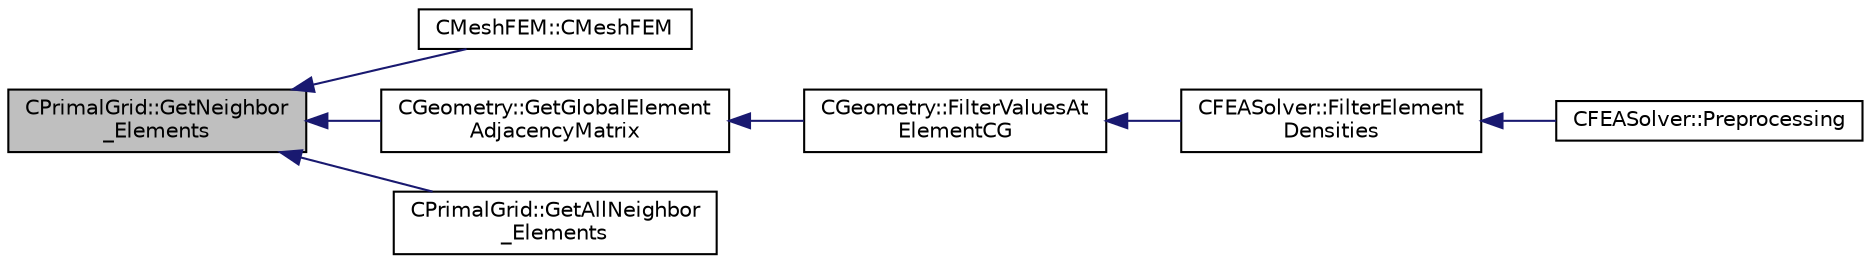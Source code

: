 digraph "CPrimalGrid::GetNeighbor_Elements"
{
  edge [fontname="Helvetica",fontsize="10",labelfontname="Helvetica",labelfontsize="10"];
  node [fontname="Helvetica",fontsize="10",shape=record];
  rankdir="LR";
  Node106 [label="CPrimalGrid::GetNeighbor\l_Elements",height=0.2,width=0.4,color="black", fillcolor="grey75", style="filled", fontcolor="black"];
  Node106 -> Node107 [dir="back",color="midnightblue",fontsize="10",style="solid",fontname="Helvetica"];
  Node107 [label="CMeshFEM::CMeshFEM",height=0.2,width=0.4,color="black", fillcolor="white", style="filled",URL="$class_c_mesh_f_e_m.html#ae74b12670fb49ad4d28836d9fc2aab8d",tooltip="Redistributes the grid over the ranks and creates the halo layer. "];
  Node106 -> Node108 [dir="back",color="midnightblue",fontsize="10",style="solid",fontname="Helvetica"];
  Node108 [label="CGeometry::GetGlobalElement\lAdjacencyMatrix",height=0.2,width=0.4,color="black", fillcolor="white", style="filled",URL="$class_c_geometry.html#a65e8021c9f7ecf79323ce9b88ab82e55",tooltip="Build the global (entire mesh!) adjacency matrix for the elements in compressed format. Used by FilterValuesAtElementCG to search for geometrically close neighbours. "];
  Node108 -> Node109 [dir="back",color="midnightblue",fontsize="10",style="solid",fontname="Helvetica"];
  Node109 [label="CGeometry::FilterValuesAt\lElementCG",height=0.2,width=0.4,color="black", fillcolor="white", style="filled",URL="$class_c_geometry.html#a02e1d354b9cd4b52304db5f01b65e8cd",tooltip="Filter values given at the element CG by performing a weighted average over a radial neighbourhood..."];
  Node109 -> Node110 [dir="back",color="midnightblue",fontsize="10",style="solid",fontname="Helvetica"];
  Node110 [label="CFEASolver::FilterElement\lDensities",height=0.2,width=0.4,color="black", fillcolor="white", style="filled",URL="$class_c_f_e_a_solver.html#a70b05ab2f9575ac11448cf1f52ebcc9e",tooltip="Filter the density field for topology optimization applications. "];
  Node110 -> Node111 [dir="back",color="midnightblue",fontsize="10",style="solid",fontname="Helvetica"];
  Node111 [label="CFEASolver::Preprocessing",height=0.2,width=0.4,color="black", fillcolor="white", style="filled",URL="$class_c_f_e_a_solver.html#a2171424e52ccd32f17bcbd4972b1fe15",tooltip="Set residuals to zero. "];
  Node106 -> Node112 [dir="back",color="midnightblue",fontsize="10",style="solid",fontname="Helvetica"];
  Node112 [label="CPrimalGrid::GetAllNeighbor\l_Elements",height=0.2,width=0.4,color="black", fillcolor="white", style="filled",URL="$class_c_primal_grid.html#a02aaf6cab7ae53dfc2731d36e3ab9f2e",tooltip="Get all the neighbors of an element. "];
}
